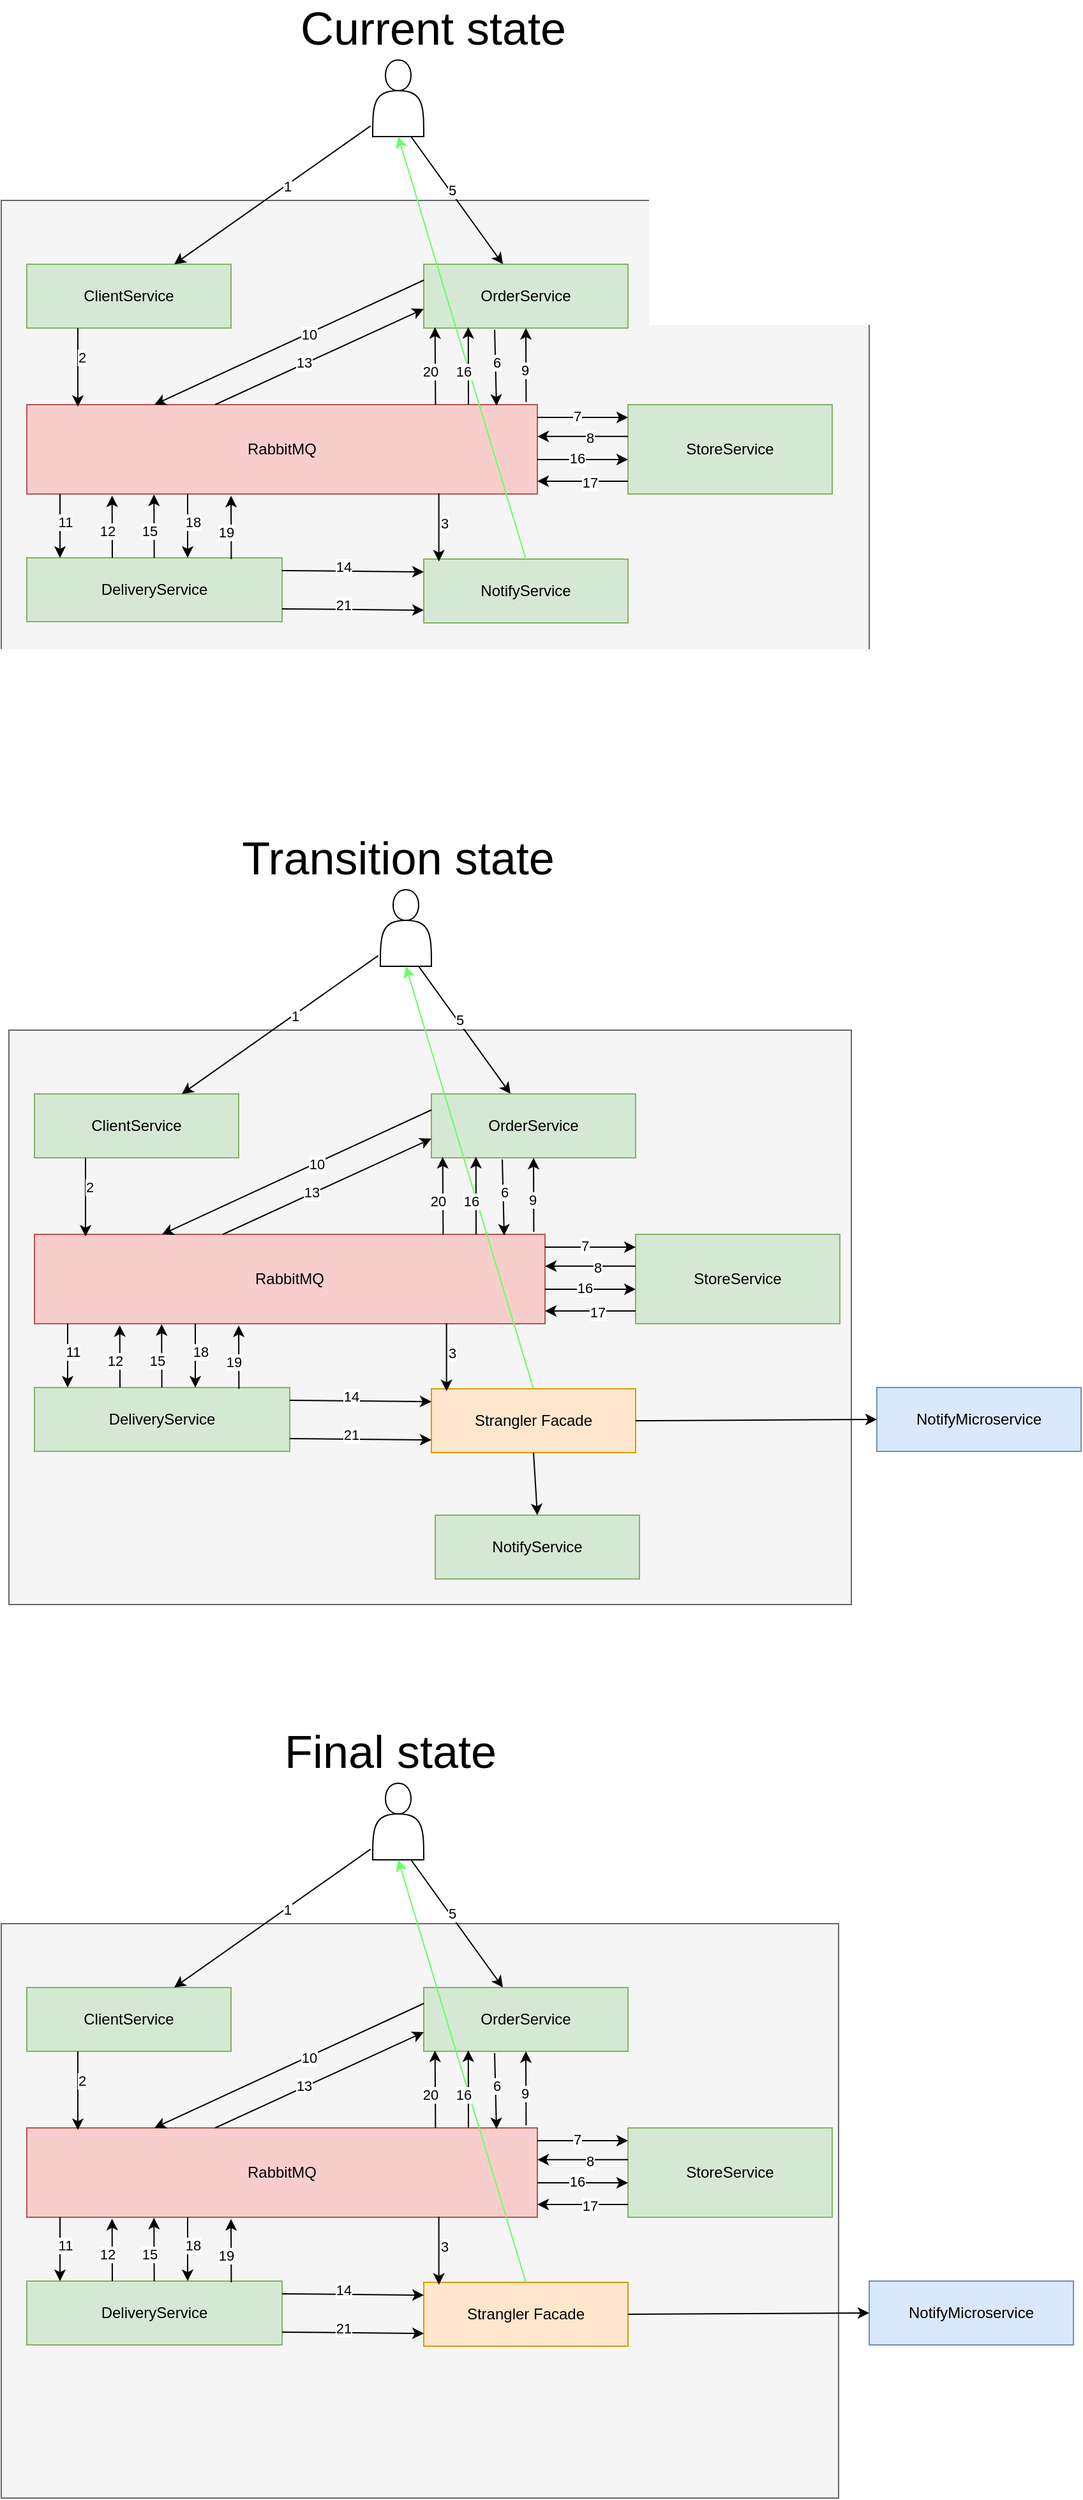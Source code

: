 <mxfile version="24.1.0" type="device">
  <diagram name="Страница — 1" id="gEmL8MGBM9VjumLxJKDo">
    <mxGraphModel dx="1232" dy="1187" grid="1" gridSize="10" guides="1" tooltips="1" connect="1" arrows="1" fold="1" page="1" pageScale="1" pageWidth="827" pageHeight="1169" math="0" shadow="0">
      <root>
        <mxCell id="0" />
        <mxCell id="1" parent="0" />
        <mxCell id="Yu23dujm9KJZ6Qv4jJrQ-13" value="" style="rounded=0;whiteSpace=wrap;html=1;fillColor=#f5f5f5;strokeColor=#666666;fontColor=#333333;" parent="1" vertex="1">
          <mxGeometry x="74" y="480" width="680" height="370" as="geometry" />
        </mxCell>
        <mxCell id="Yu23dujm9KJZ6Qv4jJrQ-1" value="OrderService" style="rounded=0;whiteSpace=wrap;html=1;fillColor=#d5e8d4;strokeColor=#82b366;" parent="1" vertex="1">
          <mxGeometry x="405" y="530" width="160" height="50" as="geometry" />
        </mxCell>
        <mxCell id="Yu23dujm9KJZ6Qv4jJrQ-2" value="" style="shape=actor;whiteSpace=wrap;html=1;" parent="1" vertex="1">
          <mxGeometry x="365" y="370" width="40" height="60" as="geometry" />
        </mxCell>
        <mxCell id="Yu23dujm9KJZ6Qv4jJrQ-5" value="ClientService" style="rounded=0;whiteSpace=wrap;html=1;fillColor=#d5e8d4;strokeColor=#82b366;" parent="1" vertex="1">
          <mxGeometry x="94" y="530" width="160" height="50" as="geometry" />
        </mxCell>
        <mxCell id="Yu23dujm9KJZ6Qv4jJrQ-6" value="StoreService" style="rounded=0;whiteSpace=wrap;html=1;fillColor=#d5e8d4;strokeColor=#82b366;" parent="1" vertex="1">
          <mxGeometry x="565" y="640" width="160" height="70" as="geometry" />
        </mxCell>
        <mxCell id="Yu23dujm9KJZ6Qv4jJrQ-7" value="Delivery&lt;span style=&quot;background-color: initial;&quot;&gt;Service&lt;/span&gt;" style="rounded=0;whiteSpace=wrap;html=1;fillColor=#d5e8d4;strokeColor=#82b366;" parent="1" vertex="1">
          <mxGeometry x="94" y="760" width="200" height="50" as="geometry" />
        </mxCell>
        <mxCell id="Yu23dujm9KJZ6Qv4jJrQ-8" value="&lt;span style=&quot;background-color: initial;&quot;&gt;NotifyService&lt;/span&gt;" style="rounded=0;whiteSpace=wrap;html=1;fillColor=#d5e8d4;strokeColor=#82b366;" parent="1" vertex="1">
          <mxGeometry x="405" y="761" width="160" height="50" as="geometry" />
        </mxCell>
        <mxCell id="Yu23dujm9KJZ6Qv4jJrQ-12" value="RabbitMQ" style="rounded=0;whiteSpace=wrap;html=1;fillColor=#f8cecc;strokeColor=#b85450;" parent="1" vertex="1">
          <mxGeometry x="94" y="640" width="400" height="70" as="geometry" />
        </mxCell>
        <mxCell id="Yu23dujm9KJZ6Qv4jJrQ-14" value="" style="endArrow=classic;html=1;rounded=0;exitX=-0.043;exitY=0.861;exitDx=0;exitDy=0;exitPerimeter=0;" parent="1" source="Yu23dujm9KJZ6Qv4jJrQ-2" target="Yu23dujm9KJZ6Qv4jJrQ-5" edge="1">
          <mxGeometry width="50" height="50" relative="1" as="geometry">
            <mxPoint x="304" y="840" as="sourcePoint" />
            <mxPoint x="354" y="790" as="targetPoint" />
          </mxGeometry>
        </mxCell>
        <mxCell id="Yu23dujm9KJZ6Qv4jJrQ-15" value="1" style="edgeLabel;html=1;align=center;verticalAlign=middle;resizable=0;points=[];fontSize=11;" parent="Yu23dujm9KJZ6Qv4jJrQ-14" vertex="1" connectable="0">
          <mxGeometry x="-0.145" y="1" relative="1" as="geometry">
            <mxPoint as="offset" />
          </mxGeometry>
        </mxCell>
        <mxCell id="Yu23dujm9KJZ6Qv4jJrQ-16" value="" style="endArrow=classic;html=1;rounded=0;exitX=0.25;exitY=1;exitDx=0;exitDy=0;entryX=0.1;entryY=0.024;entryDx=0;entryDy=0;entryPerimeter=0;" parent="1" source="Yu23dujm9KJZ6Qv4jJrQ-5" target="Yu23dujm9KJZ6Qv4jJrQ-12" edge="1">
          <mxGeometry width="50" height="50" relative="1" as="geometry">
            <mxPoint x="424" y="410" as="sourcePoint" />
            <mxPoint x="299" y="540" as="targetPoint" />
          </mxGeometry>
        </mxCell>
        <mxCell id="Yu23dujm9KJZ6Qv4jJrQ-19" value="2" style="edgeLabel;html=1;align=center;verticalAlign=middle;resizable=0;points=[];" parent="Yu23dujm9KJZ6Qv4jJrQ-16" vertex="1" connectable="0">
          <mxGeometry x="-0.265" y="3" relative="1" as="geometry">
            <mxPoint as="offset" />
          </mxGeometry>
        </mxCell>
        <mxCell id="Yu23dujm9KJZ6Qv4jJrQ-20" value="" style="endArrow=classic;html=1;rounded=0;entryX=0.074;entryY=0.037;entryDx=0;entryDy=0;entryPerimeter=0;exitX=0.807;exitY=0.994;exitDx=0;exitDy=0;exitPerimeter=0;" parent="1" source="Yu23dujm9KJZ6Qv4jJrQ-12" target="Yu23dujm9KJZ6Qv4jJrQ-8" edge="1">
          <mxGeometry width="50" height="50" relative="1" as="geometry">
            <mxPoint x="374" y="690" as="sourcePoint" />
            <mxPoint x="236" y="650" as="targetPoint" />
          </mxGeometry>
        </mxCell>
        <mxCell id="Yu23dujm9KJZ6Qv4jJrQ-22" value="3" style="edgeLabel;html=1;align=center;verticalAlign=middle;resizable=0;points=[];" parent="Yu23dujm9KJZ6Qv4jJrQ-20" vertex="1" connectable="0">
          <mxGeometry x="-0.131" y="4" relative="1" as="geometry">
            <mxPoint as="offset" />
          </mxGeometry>
        </mxCell>
        <mxCell id="Yu23dujm9KJZ6Qv4jJrQ-24" value="" style="endArrow=classic;html=1;rounded=0;exitX=0.5;exitY=0;exitDx=0;exitDy=0;entryX=0.5;entryY=1;entryDx=0;entryDy=0;strokeColor=#66FF66;" parent="1" source="Yu23dujm9KJZ6Qv4jJrQ-8" target="Yu23dujm9KJZ6Qv4jJrQ-2" edge="1">
          <mxGeometry width="50" height="50" relative="1" as="geometry">
            <mxPoint x="384" y="700" as="sourcePoint" />
            <mxPoint x="434" y="400" as="targetPoint" />
          </mxGeometry>
        </mxCell>
        <mxCell id="Yu23dujm9KJZ6Qv4jJrQ-26" value="" style="endArrow=classic;html=1;rounded=0;exitX=0.75;exitY=1;exitDx=0;exitDy=0;" parent="1" source="Yu23dujm9KJZ6Qv4jJrQ-2" target="Yu23dujm9KJZ6Qv4jJrQ-1" edge="1">
          <mxGeometry width="50" height="50" relative="1" as="geometry">
            <mxPoint x="402" y="402" as="sourcePoint" />
            <mxPoint x="294" y="540" as="targetPoint" />
          </mxGeometry>
        </mxCell>
        <mxCell id="Yu23dujm9KJZ6Qv4jJrQ-27" value="5" style="edgeLabel;html=1;align=center;verticalAlign=middle;resizable=0;points=[];fontSize=11;" parent="Yu23dujm9KJZ6Qv4jJrQ-26" vertex="1" connectable="0">
          <mxGeometry x="-0.145" y="1" relative="1" as="geometry">
            <mxPoint as="offset" />
          </mxGeometry>
        </mxCell>
        <mxCell id="Yu23dujm9KJZ6Qv4jJrQ-28" value="" style="endArrow=classic;html=1;rounded=0;exitX=0.347;exitY=1.027;exitDx=0;exitDy=0;entryX=0.92;entryY=0.013;entryDx=0;entryDy=0;entryPerimeter=0;exitPerimeter=0;" parent="1" source="Yu23dujm9KJZ6Qv4jJrQ-1" target="Yu23dujm9KJZ6Qv4jJrQ-12" edge="1">
          <mxGeometry width="50" height="50" relative="1" as="geometry">
            <mxPoint x="434" y="410" as="sourcePoint" />
            <mxPoint x="485" y="540" as="targetPoint" />
          </mxGeometry>
        </mxCell>
        <mxCell id="Yu23dujm9KJZ6Qv4jJrQ-29" value="6" style="edgeLabel;html=1;align=center;verticalAlign=middle;resizable=0;points=[];fontSize=11;" parent="Yu23dujm9KJZ6Qv4jJrQ-28" vertex="1" connectable="0">
          <mxGeometry x="-0.145" y="1" relative="1" as="geometry">
            <mxPoint as="offset" />
          </mxGeometry>
        </mxCell>
        <mxCell id="Yu23dujm9KJZ6Qv4jJrQ-30" value="" style="endArrow=classic;html=1;rounded=0;exitX=1;exitY=0.25;exitDx=0;exitDy=0;entryX=0;entryY=0.25;entryDx=0;entryDy=0;" parent="1" edge="1">
          <mxGeometry width="50" height="50" relative="1" as="geometry">
            <mxPoint x="494" y="650" as="sourcePoint" />
            <mxPoint x="565" y="650" as="targetPoint" />
          </mxGeometry>
        </mxCell>
        <mxCell id="Yu23dujm9KJZ6Qv4jJrQ-31" value="7" style="edgeLabel;html=1;align=center;verticalAlign=middle;resizable=0;points=[];fontSize=11;" parent="Yu23dujm9KJZ6Qv4jJrQ-30" vertex="1" connectable="0">
          <mxGeometry x="-0.145" y="1" relative="1" as="geometry">
            <mxPoint as="offset" />
          </mxGeometry>
        </mxCell>
        <mxCell id="Yu23dujm9KJZ6Qv4jJrQ-32" value="" style="endArrow=classic;html=1;rounded=0;exitX=0;exitY=0.75;exitDx=0;exitDy=0;entryX=1;entryY=0.75;entryDx=0;entryDy=0;" parent="1" edge="1">
          <mxGeometry width="50" height="50" relative="1" as="geometry">
            <mxPoint x="565" y="664.89" as="sourcePoint" />
            <mxPoint x="494" y="664.89" as="targetPoint" />
          </mxGeometry>
        </mxCell>
        <mxCell id="Yu23dujm9KJZ6Qv4jJrQ-33" value="8" style="edgeLabel;html=1;align=center;verticalAlign=middle;resizable=0;points=[];fontSize=11;" parent="Yu23dujm9KJZ6Qv4jJrQ-32" vertex="1" connectable="0">
          <mxGeometry x="-0.145" y="1" relative="1" as="geometry">
            <mxPoint as="offset" />
          </mxGeometry>
        </mxCell>
        <mxCell id="Yu23dujm9KJZ6Qv4jJrQ-34" value="" style="endArrow=classic;html=1;rounded=0;entryX=0.5;entryY=1;entryDx=0;entryDy=0;exitX=0.978;exitY=-0.028;exitDx=0;exitDy=0;exitPerimeter=0;" parent="1" source="Yu23dujm9KJZ6Qv4jJrQ-12" target="Yu23dujm9KJZ6Qv4jJrQ-1" edge="1">
          <mxGeometry width="50" height="50" relative="1" as="geometry">
            <mxPoint x="425" y="588" as="sourcePoint" />
            <mxPoint x="377" y="651" as="targetPoint" />
          </mxGeometry>
        </mxCell>
        <mxCell id="Yu23dujm9KJZ6Qv4jJrQ-35" value="9" style="edgeLabel;html=1;align=center;verticalAlign=middle;resizable=0;points=[];fontSize=11;" parent="Yu23dujm9KJZ6Qv4jJrQ-34" vertex="1" connectable="0">
          <mxGeometry x="-0.145" y="1" relative="1" as="geometry">
            <mxPoint as="offset" />
          </mxGeometry>
        </mxCell>
        <mxCell id="Yu23dujm9KJZ6Qv4jJrQ-36" value="" style="endArrow=classic;html=1;rounded=0;exitX=0;exitY=0.25;exitDx=0;exitDy=0;entryX=0.25;entryY=0;entryDx=0;entryDy=0;" parent="1" source="Yu23dujm9KJZ6Qv4jJrQ-1" target="Yu23dujm9KJZ6Qv4jJrQ-12" edge="1">
          <mxGeometry width="50" height="50" relative="1" as="geometry">
            <mxPoint x="425" y="588" as="sourcePoint" />
            <mxPoint x="377" y="651" as="targetPoint" />
          </mxGeometry>
        </mxCell>
        <mxCell id="Yu23dujm9KJZ6Qv4jJrQ-37" value="10" style="edgeLabel;html=1;align=center;verticalAlign=middle;resizable=0;points=[];fontSize=11;" parent="Yu23dujm9KJZ6Qv4jJrQ-36" vertex="1" connectable="0">
          <mxGeometry x="-0.145" y="1" relative="1" as="geometry">
            <mxPoint as="offset" />
          </mxGeometry>
        </mxCell>
        <mxCell id="Yu23dujm9KJZ6Qv4jJrQ-38" value="" style="endArrow=classic;html=1;rounded=0;entryX=0.5;entryY=0;entryDx=0;entryDy=0;exitX=0.25;exitY=1;exitDx=0;exitDy=0;" parent="1" edge="1">
          <mxGeometry width="50" height="50" relative="1" as="geometry">
            <mxPoint x="120" y="710" as="sourcePoint" />
            <mxPoint x="120" y="760" as="targetPoint" />
          </mxGeometry>
        </mxCell>
        <mxCell id="Yu23dujm9KJZ6Qv4jJrQ-39" value="11" style="edgeLabel;html=1;align=center;verticalAlign=middle;resizable=0;points=[];" parent="Yu23dujm9KJZ6Qv4jJrQ-38" vertex="1" connectable="0">
          <mxGeometry x="-0.131" y="4" relative="1" as="geometry">
            <mxPoint as="offset" />
          </mxGeometry>
        </mxCell>
        <mxCell id="Yu23dujm9KJZ6Qv4jJrQ-40" value="" style="endArrow=classic;html=1;rounded=0;entryX=0.352;entryY=1.017;entryDx=0;entryDy=0;entryPerimeter=0;exitX=0.705;exitY=0;exitDx=0;exitDy=0;exitPerimeter=0;" parent="1" edge="1">
          <mxGeometry width="50" height="50" relative="1" as="geometry">
            <mxPoint x="161" y="760" as="sourcePoint" />
            <mxPoint x="160.8" y="711.19" as="targetPoint" />
          </mxGeometry>
        </mxCell>
        <mxCell id="Yu23dujm9KJZ6Qv4jJrQ-41" value="12" style="edgeLabel;html=1;align=center;verticalAlign=middle;resizable=0;points=[];" parent="Yu23dujm9KJZ6Qv4jJrQ-40" vertex="1" connectable="0">
          <mxGeometry x="-0.131" y="4" relative="1" as="geometry">
            <mxPoint as="offset" />
          </mxGeometry>
        </mxCell>
        <mxCell id="Yu23dujm9KJZ6Qv4jJrQ-42" value="" style="endArrow=classic;html=1;rounded=0;entryX=0;entryY=0.7;entryDx=0;entryDy=0;entryPerimeter=0;exitX=0.369;exitY=0;exitDx=0;exitDy=0;exitPerimeter=0;" parent="1" source="Yu23dujm9KJZ6Qv4jJrQ-12" target="Yu23dujm9KJZ6Qv4jJrQ-1" edge="1">
          <mxGeometry width="50" height="50" relative="1" as="geometry">
            <mxPoint x="415" y="553" as="sourcePoint" />
            <mxPoint x="289" y="650" as="targetPoint" />
          </mxGeometry>
        </mxCell>
        <mxCell id="Yu23dujm9KJZ6Qv4jJrQ-43" value="13" style="edgeLabel;html=1;align=center;verticalAlign=middle;resizable=0;points=[];fontSize=11;" parent="Yu23dujm9KJZ6Qv4jJrQ-42" vertex="1" connectable="0">
          <mxGeometry x="-0.145" y="1" relative="1" as="geometry">
            <mxPoint as="offset" />
          </mxGeometry>
        </mxCell>
        <mxCell id="Yu23dujm9KJZ6Qv4jJrQ-44" value="" style="endArrow=classic;html=1;rounded=0;entryX=0;entryY=0.5;entryDx=0;entryDy=0;exitX=1;exitY=0.5;exitDx=0;exitDy=0;" parent="1" edge="1">
          <mxGeometry width="50" height="50" relative="1" as="geometry">
            <mxPoint x="294" y="770" as="sourcePoint" />
            <mxPoint x="405" y="771.0" as="targetPoint" />
          </mxGeometry>
        </mxCell>
        <mxCell id="Yu23dujm9KJZ6Qv4jJrQ-45" value="14" style="edgeLabel;html=1;align=center;verticalAlign=middle;resizable=0;points=[];" parent="Yu23dujm9KJZ6Qv4jJrQ-44" vertex="1" connectable="0">
          <mxGeometry x="-0.131" y="4" relative="1" as="geometry">
            <mxPoint as="offset" />
          </mxGeometry>
        </mxCell>
        <mxCell id="Yu23dujm9KJZ6Qv4jJrQ-48" value="" style="endArrow=classic;html=1;rounded=0;exitX=0.901;exitY=0.01;exitDx=0;exitDy=0;exitPerimeter=0;entryX=0.45;entryY=1.013;entryDx=0;entryDy=0;entryPerimeter=0;" parent="1" edge="1">
          <mxGeometry width="50" height="50" relative="1" as="geometry">
            <mxPoint x="193.82" y="760" as="sourcePoint" />
            <mxPoint x="193.62" y="710.41" as="targetPoint" />
          </mxGeometry>
        </mxCell>
        <mxCell id="Yu23dujm9KJZ6Qv4jJrQ-49" value="15" style="edgeLabel;html=1;align=center;verticalAlign=middle;resizable=0;points=[];" parent="Yu23dujm9KJZ6Qv4jJrQ-48" vertex="1" connectable="0">
          <mxGeometry x="-0.131" y="4" relative="1" as="geometry">
            <mxPoint as="offset" />
          </mxGeometry>
        </mxCell>
        <mxCell id="Yu23dujm9KJZ6Qv4jJrQ-50" value="" style="endArrow=classic;html=1;rounded=0;entryX=0.352;entryY=1.017;entryDx=0;entryDy=0;entryPerimeter=0;exitX=0.826;exitY=0.009;exitDx=0;exitDy=0;exitPerimeter=0;" parent="1" edge="1">
          <mxGeometry width="50" height="50" relative="1" as="geometry">
            <mxPoint x="414.2" y="640" as="sourcePoint" />
            <mxPoint x="413.8" y="579.37" as="targetPoint" />
          </mxGeometry>
        </mxCell>
        <mxCell id="Yu23dujm9KJZ6Qv4jJrQ-51" value="20" style="edgeLabel;html=1;align=center;verticalAlign=middle;resizable=0;points=[];" parent="Yu23dujm9KJZ6Qv4jJrQ-50" vertex="1" connectable="0">
          <mxGeometry x="-0.131" y="4" relative="1" as="geometry">
            <mxPoint as="offset" />
          </mxGeometry>
        </mxCell>
        <mxCell id="Yu23dujm9KJZ6Qv4jJrQ-56" value="" style="endArrow=classic;html=1;rounded=0;exitX=1;exitY=0.25;exitDx=0;exitDy=0;entryX=0;entryY=0.25;entryDx=0;entryDy=0;" parent="1" edge="1">
          <mxGeometry width="50" height="50" relative="1" as="geometry">
            <mxPoint x="494" y="683" as="sourcePoint" />
            <mxPoint x="565" y="683" as="targetPoint" />
          </mxGeometry>
        </mxCell>
        <mxCell id="Yu23dujm9KJZ6Qv4jJrQ-57" value="16" style="edgeLabel;html=1;align=center;verticalAlign=middle;resizable=0;points=[];fontSize=11;" parent="Yu23dujm9KJZ6Qv4jJrQ-56" vertex="1" connectable="0">
          <mxGeometry x="-0.145" y="1" relative="1" as="geometry">
            <mxPoint as="offset" />
          </mxGeometry>
        </mxCell>
        <mxCell id="Yu23dujm9KJZ6Qv4jJrQ-59" value="" style="endArrow=classic;html=1;rounded=0;exitX=0;exitY=0.75;exitDx=0;exitDy=0;entryX=1;entryY=0.75;entryDx=0;entryDy=0;" parent="1" edge="1">
          <mxGeometry width="50" height="50" relative="1" as="geometry">
            <mxPoint x="565" y="700" as="sourcePoint" />
            <mxPoint x="494" y="700" as="targetPoint" />
          </mxGeometry>
        </mxCell>
        <mxCell id="Yu23dujm9KJZ6Qv4jJrQ-60" value="17" style="edgeLabel;html=1;align=center;verticalAlign=middle;resizable=0;points=[];fontSize=11;" parent="Yu23dujm9KJZ6Qv4jJrQ-59" vertex="1" connectable="0">
          <mxGeometry x="-0.145" y="1" relative="1" as="geometry">
            <mxPoint as="offset" />
          </mxGeometry>
        </mxCell>
        <mxCell id="Yu23dujm9KJZ6Qv4jJrQ-61" value="" style="endArrow=classic;html=1;rounded=0;entryX=0.5;entryY=0;entryDx=0;entryDy=0;exitX=0.25;exitY=1;exitDx=0;exitDy=0;" parent="1" edge="1">
          <mxGeometry width="50" height="50" relative="1" as="geometry">
            <mxPoint x="220" y="710" as="sourcePoint" />
            <mxPoint x="220" y="760" as="targetPoint" />
          </mxGeometry>
        </mxCell>
        <mxCell id="Yu23dujm9KJZ6Qv4jJrQ-62" value="18" style="edgeLabel;html=1;align=center;verticalAlign=middle;resizable=0;points=[];" parent="Yu23dujm9KJZ6Qv4jJrQ-61" vertex="1" connectable="0">
          <mxGeometry x="-0.131" y="4" relative="1" as="geometry">
            <mxPoint as="offset" />
          </mxGeometry>
        </mxCell>
        <mxCell id="Yu23dujm9KJZ6Qv4jJrQ-63" value="" style="endArrow=classic;html=1;rounded=0;exitX=0.901;exitY=0.01;exitDx=0;exitDy=0;exitPerimeter=0;entryX=0.45;entryY=1.013;entryDx=0;entryDy=0;entryPerimeter=0;" parent="1" edge="1">
          <mxGeometry width="50" height="50" relative="1" as="geometry">
            <mxPoint x="254.2" y="761" as="sourcePoint" />
            <mxPoint x="254" y="711.41" as="targetPoint" />
          </mxGeometry>
        </mxCell>
        <mxCell id="Yu23dujm9KJZ6Qv4jJrQ-64" value="19" style="edgeLabel;html=1;align=center;verticalAlign=middle;resizable=0;points=[];" parent="Yu23dujm9KJZ6Qv4jJrQ-63" vertex="1" connectable="0">
          <mxGeometry x="-0.131" y="4" relative="1" as="geometry">
            <mxPoint as="offset" />
          </mxGeometry>
        </mxCell>
        <mxCell id="Yu23dujm9KJZ6Qv4jJrQ-65" value="" style="endArrow=classic;html=1;rounded=0;exitX=0.826;exitY=0.009;exitDx=0;exitDy=0;exitPerimeter=0;entryX=0.218;entryY=0.985;entryDx=0;entryDy=0;entryPerimeter=0;" parent="1" target="Yu23dujm9KJZ6Qv4jJrQ-1" edge="1">
          <mxGeometry width="50" height="50" relative="1" as="geometry">
            <mxPoint x="440" y="640" as="sourcePoint" />
            <mxPoint x="440" y="580" as="targetPoint" />
          </mxGeometry>
        </mxCell>
        <mxCell id="Yu23dujm9KJZ6Qv4jJrQ-66" value="16" style="edgeLabel;html=1;align=center;verticalAlign=middle;resizable=0;points=[];" parent="Yu23dujm9KJZ6Qv4jJrQ-65" vertex="1" connectable="0">
          <mxGeometry x="-0.131" y="4" relative="1" as="geometry">
            <mxPoint as="offset" />
          </mxGeometry>
        </mxCell>
        <mxCell id="Yu23dujm9KJZ6Qv4jJrQ-67" value="" style="endArrow=classic;html=1;rounded=0;entryX=0;entryY=0.5;entryDx=0;entryDy=0;exitX=1;exitY=0.5;exitDx=0;exitDy=0;" parent="1" edge="1">
          <mxGeometry width="50" height="50" relative="1" as="geometry">
            <mxPoint x="294" y="800" as="sourcePoint" />
            <mxPoint x="405" y="801.0" as="targetPoint" />
          </mxGeometry>
        </mxCell>
        <mxCell id="Yu23dujm9KJZ6Qv4jJrQ-68" value="21" style="edgeLabel;html=1;align=center;verticalAlign=middle;resizable=0;points=[];" parent="Yu23dujm9KJZ6Qv4jJrQ-67" vertex="1" connectable="0">
          <mxGeometry x="-0.131" y="4" relative="1" as="geometry">
            <mxPoint as="offset" />
          </mxGeometry>
        </mxCell>
        <mxCell id="ja13YHAvxZLH--gPQDM7-1" value="Current state" style="text;html=1;align=center;verticalAlign=middle;whiteSpace=wrap;rounded=0;fontSize=36;" vertex="1" parent="1">
          <mxGeometry x="290" y="330" width="245" height="30" as="geometry" />
        </mxCell>
        <mxCell id="ja13YHAvxZLH--gPQDM7-3" value="" style="rounded=0;whiteSpace=wrap;html=1;fillColor=#f5f5f5;strokeColor=#666666;fontColor=#333333;" vertex="1" parent="1">
          <mxGeometry x="80" y="1130" width="660" height="450" as="geometry" />
        </mxCell>
        <mxCell id="ja13YHAvxZLH--gPQDM7-4" value="OrderService" style="rounded=0;whiteSpace=wrap;html=1;fillColor=#d5e8d4;strokeColor=#82b366;" vertex="1" parent="1">
          <mxGeometry x="411" y="1180" width="160" height="50" as="geometry" />
        </mxCell>
        <mxCell id="ja13YHAvxZLH--gPQDM7-5" value="" style="shape=actor;whiteSpace=wrap;html=1;" vertex="1" parent="1">
          <mxGeometry x="371" y="1020" width="40" height="60" as="geometry" />
        </mxCell>
        <mxCell id="ja13YHAvxZLH--gPQDM7-6" value="ClientService" style="rounded=0;whiteSpace=wrap;html=1;fillColor=#d5e8d4;strokeColor=#82b366;" vertex="1" parent="1">
          <mxGeometry x="100" y="1180" width="160" height="50" as="geometry" />
        </mxCell>
        <mxCell id="ja13YHAvxZLH--gPQDM7-7" value="StoreService" style="rounded=0;whiteSpace=wrap;html=1;fillColor=#d5e8d4;strokeColor=#82b366;" vertex="1" parent="1">
          <mxGeometry x="571" y="1290" width="160" height="70" as="geometry" />
        </mxCell>
        <mxCell id="ja13YHAvxZLH--gPQDM7-8" value="Delivery&lt;span style=&quot;background-color: initial;&quot;&gt;Service&lt;/span&gt;" style="rounded=0;whiteSpace=wrap;html=1;fillColor=#d5e8d4;strokeColor=#82b366;" vertex="1" parent="1">
          <mxGeometry x="100" y="1410" width="200" height="50" as="geometry" />
        </mxCell>
        <mxCell id="ja13YHAvxZLH--gPQDM7-9" value="&lt;span style=&quot;background-color: initial;&quot;&gt;Strangler Facade&lt;/span&gt;" style="rounded=0;whiteSpace=wrap;html=1;fillColor=#ffe6cc;strokeColor=#d79b00;" vertex="1" parent="1">
          <mxGeometry x="411" y="1411" width="160" height="50" as="geometry" />
        </mxCell>
        <mxCell id="ja13YHAvxZLH--gPQDM7-10" value="RabbitMQ" style="rounded=0;whiteSpace=wrap;html=1;fillColor=#f8cecc;strokeColor=#b85450;" vertex="1" parent="1">
          <mxGeometry x="100" y="1290" width="400" height="70" as="geometry" />
        </mxCell>
        <mxCell id="ja13YHAvxZLH--gPQDM7-11" value="" style="endArrow=classic;html=1;rounded=0;exitX=-0.043;exitY=0.861;exitDx=0;exitDy=0;exitPerimeter=0;" edge="1" source="ja13YHAvxZLH--gPQDM7-5" target="ja13YHAvxZLH--gPQDM7-6" parent="1">
          <mxGeometry width="50" height="50" relative="1" as="geometry">
            <mxPoint x="310" y="1490" as="sourcePoint" />
            <mxPoint x="360" y="1440" as="targetPoint" />
          </mxGeometry>
        </mxCell>
        <mxCell id="ja13YHAvxZLH--gPQDM7-12" value="1" style="edgeLabel;html=1;align=center;verticalAlign=middle;resizable=0;points=[];fontSize=11;" vertex="1" connectable="0" parent="ja13YHAvxZLH--gPQDM7-11">
          <mxGeometry x="-0.145" y="1" relative="1" as="geometry">
            <mxPoint as="offset" />
          </mxGeometry>
        </mxCell>
        <mxCell id="ja13YHAvxZLH--gPQDM7-13" value="" style="endArrow=classic;html=1;rounded=0;exitX=0.25;exitY=1;exitDx=0;exitDy=0;entryX=0.1;entryY=0.024;entryDx=0;entryDy=0;entryPerimeter=0;" edge="1" source="ja13YHAvxZLH--gPQDM7-6" target="ja13YHAvxZLH--gPQDM7-10" parent="1">
          <mxGeometry width="50" height="50" relative="1" as="geometry">
            <mxPoint x="430" y="1060" as="sourcePoint" />
            <mxPoint x="305" y="1190" as="targetPoint" />
          </mxGeometry>
        </mxCell>
        <mxCell id="ja13YHAvxZLH--gPQDM7-14" value="2" style="edgeLabel;html=1;align=center;verticalAlign=middle;resizable=0;points=[];" vertex="1" connectable="0" parent="ja13YHAvxZLH--gPQDM7-13">
          <mxGeometry x="-0.265" y="3" relative="1" as="geometry">
            <mxPoint as="offset" />
          </mxGeometry>
        </mxCell>
        <mxCell id="ja13YHAvxZLH--gPQDM7-15" value="" style="endArrow=classic;html=1;rounded=0;entryX=0.074;entryY=0.037;entryDx=0;entryDy=0;entryPerimeter=0;exitX=0.807;exitY=0.994;exitDx=0;exitDy=0;exitPerimeter=0;" edge="1" source="ja13YHAvxZLH--gPQDM7-10" target="ja13YHAvxZLH--gPQDM7-9" parent="1">
          <mxGeometry width="50" height="50" relative="1" as="geometry">
            <mxPoint x="380" y="1340" as="sourcePoint" />
            <mxPoint x="242" y="1300" as="targetPoint" />
          </mxGeometry>
        </mxCell>
        <mxCell id="ja13YHAvxZLH--gPQDM7-16" value="3" style="edgeLabel;html=1;align=center;verticalAlign=middle;resizable=0;points=[];" vertex="1" connectable="0" parent="ja13YHAvxZLH--gPQDM7-15">
          <mxGeometry x="-0.131" y="4" relative="1" as="geometry">
            <mxPoint as="offset" />
          </mxGeometry>
        </mxCell>
        <mxCell id="ja13YHAvxZLH--gPQDM7-17" value="" style="endArrow=classic;html=1;rounded=0;exitX=0.5;exitY=0;exitDx=0;exitDy=0;entryX=0.5;entryY=1;entryDx=0;entryDy=0;strokeColor=#66FF66;" edge="1" source="ja13YHAvxZLH--gPQDM7-9" target="ja13YHAvxZLH--gPQDM7-5" parent="1">
          <mxGeometry width="50" height="50" relative="1" as="geometry">
            <mxPoint x="390" y="1350" as="sourcePoint" />
            <mxPoint x="440" y="1050" as="targetPoint" />
          </mxGeometry>
        </mxCell>
        <mxCell id="ja13YHAvxZLH--gPQDM7-18" value="" style="endArrow=classic;html=1;rounded=0;exitX=0.75;exitY=1;exitDx=0;exitDy=0;" edge="1" source="ja13YHAvxZLH--gPQDM7-5" target="ja13YHAvxZLH--gPQDM7-4" parent="1">
          <mxGeometry width="50" height="50" relative="1" as="geometry">
            <mxPoint x="408" y="1052" as="sourcePoint" />
            <mxPoint x="300" y="1190" as="targetPoint" />
          </mxGeometry>
        </mxCell>
        <mxCell id="ja13YHAvxZLH--gPQDM7-19" value="5" style="edgeLabel;html=1;align=center;verticalAlign=middle;resizable=0;points=[];fontSize=11;" vertex="1" connectable="0" parent="ja13YHAvxZLH--gPQDM7-18">
          <mxGeometry x="-0.145" y="1" relative="1" as="geometry">
            <mxPoint as="offset" />
          </mxGeometry>
        </mxCell>
        <mxCell id="ja13YHAvxZLH--gPQDM7-20" value="" style="endArrow=classic;html=1;rounded=0;exitX=0.347;exitY=1.027;exitDx=0;exitDy=0;entryX=0.92;entryY=0.013;entryDx=0;entryDy=0;entryPerimeter=0;exitPerimeter=0;" edge="1" source="ja13YHAvxZLH--gPQDM7-4" target="ja13YHAvxZLH--gPQDM7-10" parent="1">
          <mxGeometry width="50" height="50" relative="1" as="geometry">
            <mxPoint x="440" y="1060" as="sourcePoint" />
            <mxPoint x="491" y="1190" as="targetPoint" />
          </mxGeometry>
        </mxCell>
        <mxCell id="ja13YHAvxZLH--gPQDM7-21" value="6" style="edgeLabel;html=1;align=center;verticalAlign=middle;resizable=0;points=[];fontSize=11;" vertex="1" connectable="0" parent="ja13YHAvxZLH--gPQDM7-20">
          <mxGeometry x="-0.145" y="1" relative="1" as="geometry">
            <mxPoint as="offset" />
          </mxGeometry>
        </mxCell>
        <mxCell id="ja13YHAvxZLH--gPQDM7-22" value="" style="endArrow=classic;html=1;rounded=0;exitX=1;exitY=0.25;exitDx=0;exitDy=0;entryX=0;entryY=0.25;entryDx=0;entryDy=0;" edge="1" parent="1">
          <mxGeometry width="50" height="50" relative="1" as="geometry">
            <mxPoint x="500" y="1300" as="sourcePoint" />
            <mxPoint x="571" y="1300" as="targetPoint" />
          </mxGeometry>
        </mxCell>
        <mxCell id="ja13YHAvxZLH--gPQDM7-23" value="7" style="edgeLabel;html=1;align=center;verticalAlign=middle;resizable=0;points=[];fontSize=11;" vertex="1" connectable="0" parent="ja13YHAvxZLH--gPQDM7-22">
          <mxGeometry x="-0.145" y="1" relative="1" as="geometry">
            <mxPoint as="offset" />
          </mxGeometry>
        </mxCell>
        <mxCell id="ja13YHAvxZLH--gPQDM7-24" value="" style="endArrow=classic;html=1;rounded=0;exitX=0;exitY=0.75;exitDx=0;exitDy=0;entryX=1;entryY=0.75;entryDx=0;entryDy=0;" edge="1" parent="1">
          <mxGeometry width="50" height="50" relative="1" as="geometry">
            <mxPoint x="571" y="1314.89" as="sourcePoint" />
            <mxPoint x="500" y="1314.89" as="targetPoint" />
          </mxGeometry>
        </mxCell>
        <mxCell id="ja13YHAvxZLH--gPQDM7-25" value="8" style="edgeLabel;html=1;align=center;verticalAlign=middle;resizable=0;points=[];fontSize=11;" vertex="1" connectable="0" parent="ja13YHAvxZLH--gPQDM7-24">
          <mxGeometry x="-0.145" y="1" relative="1" as="geometry">
            <mxPoint as="offset" />
          </mxGeometry>
        </mxCell>
        <mxCell id="ja13YHAvxZLH--gPQDM7-26" value="" style="endArrow=classic;html=1;rounded=0;entryX=0.5;entryY=1;entryDx=0;entryDy=0;exitX=0.978;exitY=-0.028;exitDx=0;exitDy=0;exitPerimeter=0;" edge="1" source="ja13YHAvxZLH--gPQDM7-10" target="ja13YHAvxZLH--gPQDM7-4" parent="1">
          <mxGeometry width="50" height="50" relative="1" as="geometry">
            <mxPoint x="431" y="1238" as="sourcePoint" />
            <mxPoint x="383" y="1301" as="targetPoint" />
          </mxGeometry>
        </mxCell>
        <mxCell id="ja13YHAvxZLH--gPQDM7-27" value="9" style="edgeLabel;html=1;align=center;verticalAlign=middle;resizable=0;points=[];fontSize=11;" vertex="1" connectable="0" parent="ja13YHAvxZLH--gPQDM7-26">
          <mxGeometry x="-0.145" y="1" relative="1" as="geometry">
            <mxPoint as="offset" />
          </mxGeometry>
        </mxCell>
        <mxCell id="ja13YHAvxZLH--gPQDM7-28" value="" style="endArrow=classic;html=1;rounded=0;exitX=0;exitY=0.25;exitDx=0;exitDy=0;entryX=0.25;entryY=0;entryDx=0;entryDy=0;" edge="1" source="ja13YHAvxZLH--gPQDM7-4" target="ja13YHAvxZLH--gPQDM7-10" parent="1">
          <mxGeometry width="50" height="50" relative="1" as="geometry">
            <mxPoint x="431" y="1238" as="sourcePoint" />
            <mxPoint x="383" y="1301" as="targetPoint" />
          </mxGeometry>
        </mxCell>
        <mxCell id="ja13YHAvxZLH--gPQDM7-29" value="10" style="edgeLabel;html=1;align=center;verticalAlign=middle;resizable=0;points=[];fontSize=11;" vertex="1" connectable="0" parent="ja13YHAvxZLH--gPQDM7-28">
          <mxGeometry x="-0.145" y="1" relative="1" as="geometry">
            <mxPoint as="offset" />
          </mxGeometry>
        </mxCell>
        <mxCell id="ja13YHAvxZLH--gPQDM7-30" value="" style="endArrow=classic;html=1;rounded=0;entryX=0.5;entryY=0;entryDx=0;entryDy=0;exitX=0.25;exitY=1;exitDx=0;exitDy=0;" edge="1" parent="1">
          <mxGeometry width="50" height="50" relative="1" as="geometry">
            <mxPoint x="126" y="1360" as="sourcePoint" />
            <mxPoint x="126" y="1410" as="targetPoint" />
          </mxGeometry>
        </mxCell>
        <mxCell id="ja13YHAvxZLH--gPQDM7-31" value="11" style="edgeLabel;html=1;align=center;verticalAlign=middle;resizable=0;points=[];" vertex="1" connectable="0" parent="ja13YHAvxZLH--gPQDM7-30">
          <mxGeometry x="-0.131" y="4" relative="1" as="geometry">
            <mxPoint as="offset" />
          </mxGeometry>
        </mxCell>
        <mxCell id="ja13YHAvxZLH--gPQDM7-32" value="" style="endArrow=classic;html=1;rounded=0;entryX=0.352;entryY=1.017;entryDx=0;entryDy=0;entryPerimeter=0;exitX=0.705;exitY=0;exitDx=0;exitDy=0;exitPerimeter=0;" edge="1" parent="1">
          <mxGeometry width="50" height="50" relative="1" as="geometry">
            <mxPoint x="167" y="1410" as="sourcePoint" />
            <mxPoint x="166.8" y="1361.19" as="targetPoint" />
          </mxGeometry>
        </mxCell>
        <mxCell id="ja13YHAvxZLH--gPQDM7-33" value="12" style="edgeLabel;html=1;align=center;verticalAlign=middle;resizable=0;points=[];" vertex="1" connectable="0" parent="ja13YHAvxZLH--gPQDM7-32">
          <mxGeometry x="-0.131" y="4" relative="1" as="geometry">
            <mxPoint as="offset" />
          </mxGeometry>
        </mxCell>
        <mxCell id="ja13YHAvxZLH--gPQDM7-34" value="" style="endArrow=classic;html=1;rounded=0;entryX=0;entryY=0.7;entryDx=0;entryDy=0;entryPerimeter=0;exitX=0.369;exitY=0;exitDx=0;exitDy=0;exitPerimeter=0;" edge="1" source="ja13YHAvxZLH--gPQDM7-10" target="ja13YHAvxZLH--gPQDM7-4" parent="1">
          <mxGeometry width="50" height="50" relative="1" as="geometry">
            <mxPoint x="421" y="1203" as="sourcePoint" />
            <mxPoint x="295" y="1300" as="targetPoint" />
          </mxGeometry>
        </mxCell>
        <mxCell id="ja13YHAvxZLH--gPQDM7-35" value="13" style="edgeLabel;html=1;align=center;verticalAlign=middle;resizable=0;points=[];fontSize=11;" vertex="1" connectable="0" parent="ja13YHAvxZLH--gPQDM7-34">
          <mxGeometry x="-0.145" y="1" relative="1" as="geometry">
            <mxPoint as="offset" />
          </mxGeometry>
        </mxCell>
        <mxCell id="ja13YHAvxZLH--gPQDM7-36" value="" style="endArrow=classic;html=1;rounded=0;entryX=0;entryY=0.5;entryDx=0;entryDy=0;exitX=1;exitY=0.5;exitDx=0;exitDy=0;" edge="1" parent="1">
          <mxGeometry width="50" height="50" relative="1" as="geometry">
            <mxPoint x="300" y="1420" as="sourcePoint" />
            <mxPoint x="411" y="1421.0" as="targetPoint" />
          </mxGeometry>
        </mxCell>
        <mxCell id="ja13YHAvxZLH--gPQDM7-37" value="14" style="edgeLabel;html=1;align=center;verticalAlign=middle;resizable=0;points=[];" vertex="1" connectable="0" parent="ja13YHAvxZLH--gPQDM7-36">
          <mxGeometry x="-0.131" y="4" relative="1" as="geometry">
            <mxPoint as="offset" />
          </mxGeometry>
        </mxCell>
        <mxCell id="ja13YHAvxZLH--gPQDM7-38" value="" style="endArrow=classic;html=1;rounded=0;exitX=0.901;exitY=0.01;exitDx=0;exitDy=0;exitPerimeter=0;entryX=0.45;entryY=1.013;entryDx=0;entryDy=0;entryPerimeter=0;" edge="1" parent="1">
          <mxGeometry width="50" height="50" relative="1" as="geometry">
            <mxPoint x="199.82" y="1410" as="sourcePoint" />
            <mxPoint x="199.62" y="1360.41" as="targetPoint" />
          </mxGeometry>
        </mxCell>
        <mxCell id="ja13YHAvxZLH--gPQDM7-39" value="15" style="edgeLabel;html=1;align=center;verticalAlign=middle;resizable=0;points=[];" vertex="1" connectable="0" parent="ja13YHAvxZLH--gPQDM7-38">
          <mxGeometry x="-0.131" y="4" relative="1" as="geometry">
            <mxPoint as="offset" />
          </mxGeometry>
        </mxCell>
        <mxCell id="ja13YHAvxZLH--gPQDM7-40" value="" style="endArrow=classic;html=1;rounded=0;entryX=0.352;entryY=1.017;entryDx=0;entryDy=0;entryPerimeter=0;exitX=0.826;exitY=0.009;exitDx=0;exitDy=0;exitPerimeter=0;" edge="1" parent="1">
          <mxGeometry width="50" height="50" relative="1" as="geometry">
            <mxPoint x="420.2" y="1290" as="sourcePoint" />
            <mxPoint x="419.8" y="1229.37" as="targetPoint" />
          </mxGeometry>
        </mxCell>
        <mxCell id="ja13YHAvxZLH--gPQDM7-41" value="20" style="edgeLabel;html=1;align=center;verticalAlign=middle;resizable=0;points=[];" vertex="1" connectable="0" parent="ja13YHAvxZLH--gPQDM7-40">
          <mxGeometry x="-0.131" y="4" relative="1" as="geometry">
            <mxPoint as="offset" />
          </mxGeometry>
        </mxCell>
        <mxCell id="ja13YHAvxZLH--gPQDM7-42" value="" style="endArrow=classic;html=1;rounded=0;exitX=1;exitY=0.25;exitDx=0;exitDy=0;entryX=0;entryY=0.25;entryDx=0;entryDy=0;" edge="1" parent="1">
          <mxGeometry width="50" height="50" relative="1" as="geometry">
            <mxPoint x="500" y="1333" as="sourcePoint" />
            <mxPoint x="571" y="1333" as="targetPoint" />
          </mxGeometry>
        </mxCell>
        <mxCell id="ja13YHAvxZLH--gPQDM7-43" value="16" style="edgeLabel;html=1;align=center;verticalAlign=middle;resizable=0;points=[];fontSize=11;" vertex="1" connectable="0" parent="ja13YHAvxZLH--gPQDM7-42">
          <mxGeometry x="-0.145" y="1" relative="1" as="geometry">
            <mxPoint as="offset" />
          </mxGeometry>
        </mxCell>
        <mxCell id="ja13YHAvxZLH--gPQDM7-44" value="" style="endArrow=classic;html=1;rounded=0;exitX=0;exitY=0.75;exitDx=0;exitDy=0;entryX=1;entryY=0.75;entryDx=0;entryDy=0;" edge="1" parent="1">
          <mxGeometry width="50" height="50" relative="1" as="geometry">
            <mxPoint x="571" y="1350" as="sourcePoint" />
            <mxPoint x="500" y="1350" as="targetPoint" />
          </mxGeometry>
        </mxCell>
        <mxCell id="ja13YHAvxZLH--gPQDM7-45" value="17" style="edgeLabel;html=1;align=center;verticalAlign=middle;resizable=0;points=[];fontSize=11;" vertex="1" connectable="0" parent="ja13YHAvxZLH--gPQDM7-44">
          <mxGeometry x="-0.145" y="1" relative="1" as="geometry">
            <mxPoint as="offset" />
          </mxGeometry>
        </mxCell>
        <mxCell id="ja13YHAvxZLH--gPQDM7-46" value="" style="endArrow=classic;html=1;rounded=0;entryX=0.5;entryY=0;entryDx=0;entryDy=0;exitX=0.25;exitY=1;exitDx=0;exitDy=0;" edge="1" parent="1">
          <mxGeometry width="50" height="50" relative="1" as="geometry">
            <mxPoint x="226" y="1360" as="sourcePoint" />
            <mxPoint x="226" y="1410" as="targetPoint" />
          </mxGeometry>
        </mxCell>
        <mxCell id="ja13YHAvxZLH--gPQDM7-47" value="18" style="edgeLabel;html=1;align=center;verticalAlign=middle;resizable=0;points=[];" vertex="1" connectable="0" parent="ja13YHAvxZLH--gPQDM7-46">
          <mxGeometry x="-0.131" y="4" relative="1" as="geometry">
            <mxPoint as="offset" />
          </mxGeometry>
        </mxCell>
        <mxCell id="ja13YHAvxZLH--gPQDM7-48" value="" style="endArrow=classic;html=1;rounded=0;exitX=0.901;exitY=0.01;exitDx=0;exitDy=0;exitPerimeter=0;entryX=0.45;entryY=1.013;entryDx=0;entryDy=0;entryPerimeter=0;" edge="1" parent="1">
          <mxGeometry width="50" height="50" relative="1" as="geometry">
            <mxPoint x="260.2" y="1411" as="sourcePoint" />
            <mxPoint x="260" y="1361.41" as="targetPoint" />
          </mxGeometry>
        </mxCell>
        <mxCell id="ja13YHAvxZLH--gPQDM7-49" value="19" style="edgeLabel;html=1;align=center;verticalAlign=middle;resizable=0;points=[];" vertex="1" connectable="0" parent="ja13YHAvxZLH--gPQDM7-48">
          <mxGeometry x="-0.131" y="4" relative="1" as="geometry">
            <mxPoint as="offset" />
          </mxGeometry>
        </mxCell>
        <mxCell id="ja13YHAvxZLH--gPQDM7-50" value="" style="endArrow=classic;html=1;rounded=0;exitX=0.826;exitY=0.009;exitDx=0;exitDy=0;exitPerimeter=0;entryX=0.218;entryY=0.985;entryDx=0;entryDy=0;entryPerimeter=0;" edge="1" target="ja13YHAvxZLH--gPQDM7-4" parent="1">
          <mxGeometry width="50" height="50" relative="1" as="geometry">
            <mxPoint x="446" y="1290" as="sourcePoint" />
            <mxPoint x="446" y="1230" as="targetPoint" />
          </mxGeometry>
        </mxCell>
        <mxCell id="ja13YHAvxZLH--gPQDM7-51" value="16" style="edgeLabel;html=1;align=center;verticalAlign=middle;resizable=0;points=[];" vertex="1" connectable="0" parent="ja13YHAvxZLH--gPQDM7-50">
          <mxGeometry x="-0.131" y="4" relative="1" as="geometry">
            <mxPoint as="offset" />
          </mxGeometry>
        </mxCell>
        <mxCell id="ja13YHAvxZLH--gPQDM7-52" value="" style="endArrow=classic;html=1;rounded=0;entryX=0;entryY=0.5;entryDx=0;entryDy=0;exitX=1;exitY=0.5;exitDx=0;exitDy=0;" edge="1" parent="1">
          <mxGeometry width="50" height="50" relative="1" as="geometry">
            <mxPoint x="300" y="1450" as="sourcePoint" />
            <mxPoint x="411" y="1451.0" as="targetPoint" />
          </mxGeometry>
        </mxCell>
        <mxCell id="ja13YHAvxZLH--gPQDM7-53" value="21" style="edgeLabel;html=1;align=center;verticalAlign=middle;resizable=0;points=[];" vertex="1" connectable="0" parent="ja13YHAvxZLH--gPQDM7-52">
          <mxGeometry x="-0.131" y="4" relative="1" as="geometry">
            <mxPoint as="offset" />
          </mxGeometry>
        </mxCell>
        <mxCell id="ja13YHAvxZLH--gPQDM7-54" value="Transition state" style="text;html=1;align=center;verticalAlign=middle;whiteSpace=wrap;rounded=0;fontSize=36;" vertex="1" parent="1">
          <mxGeometry x="228" y="980" width="314" height="30" as="geometry" />
        </mxCell>
        <mxCell id="ja13YHAvxZLH--gPQDM7-55" value="&lt;span style=&quot;background-color: initial;&quot;&gt;NotifyService&lt;/span&gt;" style="rounded=0;whiteSpace=wrap;html=1;fillColor=#d5e8d4;strokeColor=#82b366;" vertex="1" parent="1">
          <mxGeometry x="414" y="1510" width="160" height="50" as="geometry" />
        </mxCell>
        <mxCell id="ja13YHAvxZLH--gPQDM7-56" value="&lt;span style=&quot;background-color: initial;&quot;&gt;NotifyMicros&lt;/span&gt;&lt;span style=&quot;background-color: initial;&quot;&gt;ervice&lt;/span&gt;" style="rounded=0;whiteSpace=wrap;html=1;fillColor=#dae8fc;strokeColor=#6c8ebf;" vertex="1" parent="1">
          <mxGeometry x="760" y="1410" width="160" height="50" as="geometry" />
        </mxCell>
        <mxCell id="ja13YHAvxZLH--gPQDM7-57" value="" style="endArrow=classic;html=1;rounded=0;exitX=1;exitY=0.5;exitDx=0;exitDy=0;entryX=0;entryY=0.5;entryDx=0;entryDy=0;" edge="1" parent="1" source="ja13YHAvxZLH--gPQDM7-9" target="ja13YHAvxZLH--gPQDM7-56">
          <mxGeometry width="50" height="50" relative="1" as="geometry">
            <mxPoint x="390" y="1130" as="sourcePoint" />
            <mxPoint x="440" y="1080" as="targetPoint" />
          </mxGeometry>
        </mxCell>
        <mxCell id="ja13YHAvxZLH--gPQDM7-58" value="" style="endArrow=classic;html=1;rounded=0;exitX=0.5;exitY=1;exitDx=0;exitDy=0;entryX=0.5;entryY=0;entryDx=0;entryDy=0;" edge="1" parent="1" source="ja13YHAvxZLH--gPQDM7-9" target="ja13YHAvxZLH--gPQDM7-55">
          <mxGeometry width="50" height="50" relative="1" as="geometry">
            <mxPoint x="581" y="1446" as="sourcePoint" />
            <mxPoint x="880" y="1520" as="targetPoint" />
          </mxGeometry>
        </mxCell>
        <mxCell id="ja13YHAvxZLH--gPQDM7-59" value="" style="rounded=0;whiteSpace=wrap;html=1;fillColor=#f5f5f5;strokeColor=#666666;fontColor=#333333;" vertex="1" parent="1">
          <mxGeometry x="74" y="1830" width="656" height="450" as="geometry" />
        </mxCell>
        <mxCell id="ja13YHAvxZLH--gPQDM7-60" value="OrderService" style="rounded=0;whiteSpace=wrap;html=1;fillColor=#d5e8d4;strokeColor=#82b366;" vertex="1" parent="1">
          <mxGeometry x="405" y="1880" width="160" height="50" as="geometry" />
        </mxCell>
        <mxCell id="ja13YHAvxZLH--gPQDM7-61" value="" style="shape=actor;whiteSpace=wrap;html=1;" vertex="1" parent="1">
          <mxGeometry x="365" y="1720" width="40" height="60" as="geometry" />
        </mxCell>
        <mxCell id="ja13YHAvxZLH--gPQDM7-62" value="ClientService" style="rounded=0;whiteSpace=wrap;html=1;fillColor=#d5e8d4;strokeColor=#82b366;" vertex="1" parent="1">
          <mxGeometry x="94" y="1880" width="160" height="50" as="geometry" />
        </mxCell>
        <mxCell id="ja13YHAvxZLH--gPQDM7-63" value="StoreService" style="rounded=0;whiteSpace=wrap;html=1;fillColor=#d5e8d4;strokeColor=#82b366;" vertex="1" parent="1">
          <mxGeometry x="565" y="1990" width="160" height="70" as="geometry" />
        </mxCell>
        <mxCell id="ja13YHAvxZLH--gPQDM7-64" value="Delivery&lt;span style=&quot;background-color: initial;&quot;&gt;Service&lt;/span&gt;" style="rounded=0;whiteSpace=wrap;html=1;fillColor=#d5e8d4;strokeColor=#82b366;" vertex="1" parent="1">
          <mxGeometry x="94" y="2110" width="200" height="50" as="geometry" />
        </mxCell>
        <mxCell id="ja13YHAvxZLH--gPQDM7-65" value="&lt;span style=&quot;background-color: initial;&quot;&gt;Strangler Facade&lt;/span&gt;" style="rounded=0;whiteSpace=wrap;html=1;fillColor=#ffe6cc;strokeColor=#d79b00;" vertex="1" parent="1">
          <mxGeometry x="405" y="2111" width="160" height="50" as="geometry" />
        </mxCell>
        <mxCell id="ja13YHAvxZLH--gPQDM7-66" value="RabbitMQ" style="rounded=0;whiteSpace=wrap;html=1;fillColor=#f8cecc;strokeColor=#b85450;" vertex="1" parent="1">
          <mxGeometry x="94" y="1990" width="400" height="70" as="geometry" />
        </mxCell>
        <mxCell id="ja13YHAvxZLH--gPQDM7-67" value="" style="endArrow=classic;html=1;rounded=0;exitX=-0.043;exitY=0.861;exitDx=0;exitDy=0;exitPerimeter=0;" edge="1" source="ja13YHAvxZLH--gPQDM7-61" target="ja13YHAvxZLH--gPQDM7-62" parent="1">
          <mxGeometry width="50" height="50" relative="1" as="geometry">
            <mxPoint x="304" y="2190" as="sourcePoint" />
            <mxPoint x="354" y="2140" as="targetPoint" />
          </mxGeometry>
        </mxCell>
        <mxCell id="ja13YHAvxZLH--gPQDM7-68" value="1" style="edgeLabel;html=1;align=center;verticalAlign=middle;resizable=0;points=[];fontSize=11;" vertex="1" connectable="0" parent="ja13YHAvxZLH--gPQDM7-67">
          <mxGeometry x="-0.145" y="1" relative="1" as="geometry">
            <mxPoint as="offset" />
          </mxGeometry>
        </mxCell>
        <mxCell id="ja13YHAvxZLH--gPQDM7-69" value="" style="endArrow=classic;html=1;rounded=0;exitX=0.25;exitY=1;exitDx=0;exitDy=0;entryX=0.1;entryY=0.024;entryDx=0;entryDy=0;entryPerimeter=0;" edge="1" source="ja13YHAvxZLH--gPQDM7-62" target="ja13YHAvxZLH--gPQDM7-66" parent="1">
          <mxGeometry width="50" height="50" relative="1" as="geometry">
            <mxPoint x="424" y="1760" as="sourcePoint" />
            <mxPoint x="299" y="1890" as="targetPoint" />
          </mxGeometry>
        </mxCell>
        <mxCell id="ja13YHAvxZLH--gPQDM7-70" value="2" style="edgeLabel;html=1;align=center;verticalAlign=middle;resizable=0;points=[];" vertex="1" connectable="0" parent="ja13YHAvxZLH--gPQDM7-69">
          <mxGeometry x="-0.265" y="3" relative="1" as="geometry">
            <mxPoint as="offset" />
          </mxGeometry>
        </mxCell>
        <mxCell id="ja13YHAvxZLH--gPQDM7-71" value="" style="endArrow=classic;html=1;rounded=0;entryX=0.074;entryY=0.037;entryDx=0;entryDy=0;entryPerimeter=0;exitX=0.807;exitY=0.994;exitDx=0;exitDy=0;exitPerimeter=0;" edge="1" source="ja13YHAvxZLH--gPQDM7-66" target="ja13YHAvxZLH--gPQDM7-65" parent="1">
          <mxGeometry width="50" height="50" relative="1" as="geometry">
            <mxPoint x="374" y="2040" as="sourcePoint" />
            <mxPoint x="236" y="2000" as="targetPoint" />
          </mxGeometry>
        </mxCell>
        <mxCell id="ja13YHAvxZLH--gPQDM7-72" value="3" style="edgeLabel;html=1;align=center;verticalAlign=middle;resizable=0;points=[];" vertex="1" connectable="0" parent="ja13YHAvxZLH--gPQDM7-71">
          <mxGeometry x="-0.131" y="4" relative="1" as="geometry">
            <mxPoint as="offset" />
          </mxGeometry>
        </mxCell>
        <mxCell id="ja13YHAvxZLH--gPQDM7-73" value="" style="endArrow=classic;html=1;rounded=0;exitX=0.5;exitY=0;exitDx=0;exitDy=0;entryX=0.5;entryY=1;entryDx=0;entryDy=0;strokeColor=#66FF66;" edge="1" source="ja13YHAvxZLH--gPQDM7-65" target="ja13YHAvxZLH--gPQDM7-61" parent="1">
          <mxGeometry width="50" height="50" relative="1" as="geometry">
            <mxPoint x="384" y="2050" as="sourcePoint" />
            <mxPoint x="434" y="1750" as="targetPoint" />
          </mxGeometry>
        </mxCell>
        <mxCell id="ja13YHAvxZLH--gPQDM7-74" value="" style="endArrow=classic;html=1;rounded=0;exitX=0.75;exitY=1;exitDx=0;exitDy=0;" edge="1" source="ja13YHAvxZLH--gPQDM7-61" target="ja13YHAvxZLH--gPQDM7-60" parent="1">
          <mxGeometry width="50" height="50" relative="1" as="geometry">
            <mxPoint x="402" y="1752" as="sourcePoint" />
            <mxPoint x="294" y="1890" as="targetPoint" />
          </mxGeometry>
        </mxCell>
        <mxCell id="ja13YHAvxZLH--gPQDM7-75" value="5" style="edgeLabel;html=1;align=center;verticalAlign=middle;resizable=0;points=[];fontSize=11;" vertex="1" connectable="0" parent="ja13YHAvxZLH--gPQDM7-74">
          <mxGeometry x="-0.145" y="1" relative="1" as="geometry">
            <mxPoint as="offset" />
          </mxGeometry>
        </mxCell>
        <mxCell id="ja13YHAvxZLH--gPQDM7-76" value="" style="endArrow=classic;html=1;rounded=0;exitX=0.347;exitY=1.027;exitDx=0;exitDy=0;entryX=0.92;entryY=0.013;entryDx=0;entryDy=0;entryPerimeter=0;exitPerimeter=0;" edge="1" source="ja13YHAvxZLH--gPQDM7-60" target="ja13YHAvxZLH--gPQDM7-66" parent="1">
          <mxGeometry width="50" height="50" relative="1" as="geometry">
            <mxPoint x="434" y="1760" as="sourcePoint" />
            <mxPoint x="485" y="1890" as="targetPoint" />
          </mxGeometry>
        </mxCell>
        <mxCell id="ja13YHAvxZLH--gPQDM7-77" value="6" style="edgeLabel;html=1;align=center;verticalAlign=middle;resizable=0;points=[];fontSize=11;" vertex="1" connectable="0" parent="ja13YHAvxZLH--gPQDM7-76">
          <mxGeometry x="-0.145" y="1" relative="1" as="geometry">
            <mxPoint as="offset" />
          </mxGeometry>
        </mxCell>
        <mxCell id="ja13YHAvxZLH--gPQDM7-78" value="" style="endArrow=classic;html=1;rounded=0;exitX=1;exitY=0.25;exitDx=0;exitDy=0;entryX=0;entryY=0.25;entryDx=0;entryDy=0;" edge="1" parent="1">
          <mxGeometry width="50" height="50" relative="1" as="geometry">
            <mxPoint x="494" y="2000" as="sourcePoint" />
            <mxPoint x="565" y="2000" as="targetPoint" />
          </mxGeometry>
        </mxCell>
        <mxCell id="ja13YHAvxZLH--gPQDM7-79" value="7" style="edgeLabel;html=1;align=center;verticalAlign=middle;resizable=0;points=[];fontSize=11;" vertex="1" connectable="0" parent="ja13YHAvxZLH--gPQDM7-78">
          <mxGeometry x="-0.145" y="1" relative="1" as="geometry">
            <mxPoint as="offset" />
          </mxGeometry>
        </mxCell>
        <mxCell id="ja13YHAvxZLH--gPQDM7-80" value="" style="endArrow=classic;html=1;rounded=0;exitX=0;exitY=0.75;exitDx=0;exitDy=0;entryX=1;entryY=0.75;entryDx=0;entryDy=0;" edge="1" parent="1">
          <mxGeometry width="50" height="50" relative="1" as="geometry">
            <mxPoint x="565" y="2014.89" as="sourcePoint" />
            <mxPoint x="494" y="2014.89" as="targetPoint" />
          </mxGeometry>
        </mxCell>
        <mxCell id="ja13YHAvxZLH--gPQDM7-81" value="8" style="edgeLabel;html=1;align=center;verticalAlign=middle;resizable=0;points=[];fontSize=11;" vertex="1" connectable="0" parent="ja13YHAvxZLH--gPQDM7-80">
          <mxGeometry x="-0.145" y="1" relative="1" as="geometry">
            <mxPoint as="offset" />
          </mxGeometry>
        </mxCell>
        <mxCell id="ja13YHAvxZLH--gPQDM7-82" value="" style="endArrow=classic;html=1;rounded=0;entryX=0.5;entryY=1;entryDx=0;entryDy=0;exitX=0.978;exitY=-0.028;exitDx=0;exitDy=0;exitPerimeter=0;" edge="1" source="ja13YHAvxZLH--gPQDM7-66" target="ja13YHAvxZLH--gPQDM7-60" parent="1">
          <mxGeometry width="50" height="50" relative="1" as="geometry">
            <mxPoint x="425" y="1938" as="sourcePoint" />
            <mxPoint x="377" y="2001" as="targetPoint" />
          </mxGeometry>
        </mxCell>
        <mxCell id="ja13YHAvxZLH--gPQDM7-83" value="9" style="edgeLabel;html=1;align=center;verticalAlign=middle;resizable=0;points=[];fontSize=11;" vertex="1" connectable="0" parent="ja13YHAvxZLH--gPQDM7-82">
          <mxGeometry x="-0.145" y="1" relative="1" as="geometry">
            <mxPoint as="offset" />
          </mxGeometry>
        </mxCell>
        <mxCell id="ja13YHAvxZLH--gPQDM7-84" value="" style="endArrow=classic;html=1;rounded=0;exitX=0;exitY=0.25;exitDx=0;exitDy=0;entryX=0.25;entryY=0;entryDx=0;entryDy=0;" edge="1" source="ja13YHAvxZLH--gPQDM7-60" target="ja13YHAvxZLH--gPQDM7-66" parent="1">
          <mxGeometry width="50" height="50" relative="1" as="geometry">
            <mxPoint x="425" y="1938" as="sourcePoint" />
            <mxPoint x="377" y="2001" as="targetPoint" />
          </mxGeometry>
        </mxCell>
        <mxCell id="ja13YHAvxZLH--gPQDM7-85" value="10" style="edgeLabel;html=1;align=center;verticalAlign=middle;resizable=0;points=[];fontSize=11;" vertex="1" connectable="0" parent="ja13YHAvxZLH--gPQDM7-84">
          <mxGeometry x="-0.145" y="1" relative="1" as="geometry">
            <mxPoint as="offset" />
          </mxGeometry>
        </mxCell>
        <mxCell id="ja13YHAvxZLH--gPQDM7-86" value="" style="endArrow=classic;html=1;rounded=0;entryX=0.5;entryY=0;entryDx=0;entryDy=0;exitX=0.25;exitY=1;exitDx=0;exitDy=0;" edge="1" parent="1">
          <mxGeometry width="50" height="50" relative="1" as="geometry">
            <mxPoint x="120" y="2060" as="sourcePoint" />
            <mxPoint x="120" y="2110" as="targetPoint" />
          </mxGeometry>
        </mxCell>
        <mxCell id="ja13YHAvxZLH--gPQDM7-87" value="11" style="edgeLabel;html=1;align=center;verticalAlign=middle;resizable=0;points=[];" vertex="1" connectable="0" parent="ja13YHAvxZLH--gPQDM7-86">
          <mxGeometry x="-0.131" y="4" relative="1" as="geometry">
            <mxPoint as="offset" />
          </mxGeometry>
        </mxCell>
        <mxCell id="ja13YHAvxZLH--gPQDM7-88" value="" style="endArrow=classic;html=1;rounded=0;entryX=0.352;entryY=1.017;entryDx=0;entryDy=0;entryPerimeter=0;exitX=0.705;exitY=0;exitDx=0;exitDy=0;exitPerimeter=0;" edge="1" parent="1">
          <mxGeometry width="50" height="50" relative="1" as="geometry">
            <mxPoint x="161" y="2110" as="sourcePoint" />
            <mxPoint x="160.8" y="2061.19" as="targetPoint" />
          </mxGeometry>
        </mxCell>
        <mxCell id="ja13YHAvxZLH--gPQDM7-89" value="12" style="edgeLabel;html=1;align=center;verticalAlign=middle;resizable=0;points=[];" vertex="1" connectable="0" parent="ja13YHAvxZLH--gPQDM7-88">
          <mxGeometry x="-0.131" y="4" relative="1" as="geometry">
            <mxPoint as="offset" />
          </mxGeometry>
        </mxCell>
        <mxCell id="ja13YHAvxZLH--gPQDM7-90" value="" style="endArrow=classic;html=1;rounded=0;entryX=0;entryY=0.7;entryDx=0;entryDy=0;entryPerimeter=0;exitX=0.369;exitY=0;exitDx=0;exitDy=0;exitPerimeter=0;" edge="1" source="ja13YHAvxZLH--gPQDM7-66" target="ja13YHAvxZLH--gPQDM7-60" parent="1">
          <mxGeometry width="50" height="50" relative="1" as="geometry">
            <mxPoint x="415" y="1903" as="sourcePoint" />
            <mxPoint x="289" y="2000" as="targetPoint" />
          </mxGeometry>
        </mxCell>
        <mxCell id="ja13YHAvxZLH--gPQDM7-91" value="13" style="edgeLabel;html=1;align=center;verticalAlign=middle;resizable=0;points=[];fontSize=11;" vertex="1" connectable="0" parent="ja13YHAvxZLH--gPQDM7-90">
          <mxGeometry x="-0.145" y="1" relative="1" as="geometry">
            <mxPoint as="offset" />
          </mxGeometry>
        </mxCell>
        <mxCell id="ja13YHAvxZLH--gPQDM7-92" value="" style="endArrow=classic;html=1;rounded=0;entryX=0;entryY=0.5;entryDx=0;entryDy=0;exitX=1;exitY=0.5;exitDx=0;exitDy=0;" edge="1" parent="1">
          <mxGeometry width="50" height="50" relative="1" as="geometry">
            <mxPoint x="294" y="2120" as="sourcePoint" />
            <mxPoint x="405" y="2121" as="targetPoint" />
          </mxGeometry>
        </mxCell>
        <mxCell id="ja13YHAvxZLH--gPQDM7-93" value="14" style="edgeLabel;html=1;align=center;verticalAlign=middle;resizable=0;points=[];" vertex="1" connectable="0" parent="ja13YHAvxZLH--gPQDM7-92">
          <mxGeometry x="-0.131" y="4" relative="1" as="geometry">
            <mxPoint as="offset" />
          </mxGeometry>
        </mxCell>
        <mxCell id="ja13YHAvxZLH--gPQDM7-94" value="" style="endArrow=classic;html=1;rounded=0;exitX=0.901;exitY=0.01;exitDx=0;exitDy=0;exitPerimeter=0;entryX=0.45;entryY=1.013;entryDx=0;entryDy=0;entryPerimeter=0;" edge="1" parent="1">
          <mxGeometry width="50" height="50" relative="1" as="geometry">
            <mxPoint x="193.82" y="2110" as="sourcePoint" />
            <mxPoint x="193.62" y="2060.41" as="targetPoint" />
          </mxGeometry>
        </mxCell>
        <mxCell id="ja13YHAvxZLH--gPQDM7-95" value="15" style="edgeLabel;html=1;align=center;verticalAlign=middle;resizable=0;points=[];" vertex="1" connectable="0" parent="ja13YHAvxZLH--gPQDM7-94">
          <mxGeometry x="-0.131" y="4" relative="1" as="geometry">
            <mxPoint as="offset" />
          </mxGeometry>
        </mxCell>
        <mxCell id="ja13YHAvxZLH--gPQDM7-96" value="" style="endArrow=classic;html=1;rounded=0;entryX=0.352;entryY=1.017;entryDx=0;entryDy=0;entryPerimeter=0;exitX=0.826;exitY=0.009;exitDx=0;exitDy=0;exitPerimeter=0;" edge="1" parent="1">
          <mxGeometry width="50" height="50" relative="1" as="geometry">
            <mxPoint x="414.2" y="1990" as="sourcePoint" />
            <mxPoint x="413.8" y="1929.37" as="targetPoint" />
          </mxGeometry>
        </mxCell>
        <mxCell id="ja13YHAvxZLH--gPQDM7-97" value="20" style="edgeLabel;html=1;align=center;verticalAlign=middle;resizable=0;points=[];" vertex="1" connectable="0" parent="ja13YHAvxZLH--gPQDM7-96">
          <mxGeometry x="-0.131" y="4" relative="1" as="geometry">
            <mxPoint as="offset" />
          </mxGeometry>
        </mxCell>
        <mxCell id="ja13YHAvxZLH--gPQDM7-98" value="" style="endArrow=classic;html=1;rounded=0;exitX=1;exitY=0.25;exitDx=0;exitDy=0;entryX=0;entryY=0.25;entryDx=0;entryDy=0;" edge="1" parent="1">
          <mxGeometry width="50" height="50" relative="1" as="geometry">
            <mxPoint x="494" y="2033" as="sourcePoint" />
            <mxPoint x="565" y="2033" as="targetPoint" />
          </mxGeometry>
        </mxCell>
        <mxCell id="ja13YHAvxZLH--gPQDM7-99" value="16" style="edgeLabel;html=1;align=center;verticalAlign=middle;resizable=0;points=[];fontSize=11;" vertex="1" connectable="0" parent="ja13YHAvxZLH--gPQDM7-98">
          <mxGeometry x="-0.145" y="1" relative="1" as="geometry">
            <mxPoint as="offset" />
          </mxGeometry>
        </mxCell>
        <mxCell id="ja13YHAvxZLH--gPQDM7-100" value="" style="endArrow=classic;html=1;rounded=0;exitX=0;exitY=0.75;exitDx=0;exitDy=0;entryX=1;entryY=0.75;entryDx=0;entryDy=0;" edge="1" parent="1">
          <mxGeometry width="50" height="50" relative="1" as="geometry">
            <mxPoint x="565" y="2050" as="sourcePoint" />
            <mxPoint x="494" y="2050" as="targetPoint" />
          </mxGeometry>
        </mxCell>
        <mxCell id="ja13YHAvxZLH--gPQDM7-101" value="17" style="edgeLabel;html=1;align=center;verticalAlign=middle;resizable=0;points=[];fontSize=11;" vertex="1" connectable="0" parent="ja13YHAvxZLH--gPQDM7-100">
          <mxGeometry x="-0.145" y="1" relative="1" as="geometry">
            <mxPoint as="offset" />
          </mxGeometry>
        </mxCell>
        <mxCell id="ja13YHAvxZLH--gPQDM7-102" value="" style="endArrow=classic;html=1;rounded=0;entryX=0.5;entryY=0;entryDx=0;entryDy=0;exitX=0.25;exitY=1;exitDx=0;exitDy=0;" edge="1" parent="1">
          <mxGeometry width="50" height="50" relative="1" as="geometry">
            <mxPoint x="220" y="2060" as="sourcePoint" />
            <mxPoint x="220" y="2110" as="targetPoint" />
          </mxGeometry>
        </mxCell>
        <mxCell id="ja13YHAvxZLH--gPQDM7-103" value="18" style="edgeLabel;html=1;align=center;verticalAlign=middle;resizable=0;points=[];" vertex="1" connectable="0" parent="ja13YHAvxZLH--gPQDM7-102">
          <mxGeometry x="-0.131" y="4" relative="1" as="geometry">
            <mxPoint as="offset" />
          </mxGeometry>
        </mxCell>
        <mxCell id="ja13YHAvxZLH--gPQDM7-104" value="" style="endArrow=classic;html=1;rounded=0;exitX=0.901;exitY=0.01;exitDx=0;exitDy=0;exitPerimeter=0;entryX=0.45;entryY=1.013;entryDx=0;entryDy=0;entryPerimeter=0;" edge="1" parent="1">
          <mxGeometry width="50" height="50" relative="1" as="geometry">
            <mxPoint x="254.2" y="2111" as="sourcePoint" />
            <mxPoint x="254" y="2061.41" as="targetPoint" />
          </mxGeometry>
        </mxCell>
        <mxCell id="ja13YHAvxZLH--gPQDM7-105" value="19" style="edgeLabel;html=1;align=center;verticalAlign=middle;resizable=0;points=[];" vertex="1" connectable="0" parent="ja13YHAvxZLH--gPQDM7-104">
          <mxGeometry x="-0.131" y="4" relative="1" as="geometry">
            <mxPoint as="offset" />
          </mxGeometry>
        </mxCell>
        <mxCell id="ja13YHAvxZLH--gPQDM7-106" value="" style="endArrow=classic;html=1;rounded=0;exitX=0.826;exitY=0.009;exitDx=0;exitDy=0;exitPerimeter=0;entryX=0.218;entryY=0.985;entryDx=0;entryDy=0;entryPerimeter=0;" edge="1" target="ja13YHAvxZLH--gPQDM7-60" parent="1">
          <mxGeometry width="50" height="50" relative="1" as="geometry">
            <mxPoint x="440" y="1990" as="sourcePoint" />
            <mxPoint x="440" y="1930" as="targetPoint" />
          </mxGeometry>
        </mxCell>
        <mxCell id="ja13YHAvxZLH--gPQDM7-107" value="16" style="edgeLabel;html=1;align=center;verticalAlign=middle;resizable=0;points=[];" vertex="1" connectable="0" parent="ja13YHAvxZLH--gPQDM7-106">
          <mxGeometry x="-0.131" y="4" relative="1" as="geometry">
            <mxPoint as="offset" />
          </mxGeometry>
        </mxCell>
        <mxCell id="ja13YHAvxZLH--gPQDM7-108" value="" style="endArrow=classic;html=1;rounded=0;entryX=0;entryY=0.5;entryDx=0;entryDy=0;exitX=1;exitY=0.5;exitDx=0;exitDy=0;" edge="1" parent="1">
          <mxGeometry width="50" height="50" relative="1" as="geometry">
            <mxPoint x="294" y="2150" as="sourcePoint" />
            <mxPoint x="405" y="2151" as="targetPoint" />
          </mxGeometry>
        </mxCell>
        <mxCell id="ja13YHAvxZLH--gPQDM7-109" value="21" style="edgeLabel;html=1;align=center;verticalAlign=middle;resizable=0;points=[];" vertex="1" connectable="0" parent="ja13YHAvxZLH--gPQDM7-108">
          <mxGeometry x="-0.131" y="4" relative="1" as="geometry">
            <mxPoint as="offset" />
          </mxGeometry>
        </mxCell>
        <mxCell id="ja13YHAvxZLH--gPQDM7-110" value="Final state" style="text;html=1;align=center;verticalAlign=middle;whiteSpace=wrap;rounded=0;fontSize=36;" vertex="1" parent="1">
          <mxGeometry x="222" y="1680" width="314" height="30" as="geometry" />
        </mxCell>
        <mxCell id="ja13YHAvxZLH--gPQDM7-112" value="&lt;span style=&quot;background-color: initial;&quot;&gt;NotifyMicros&lt;/span&gt;&lt;span style=&quot;background-color: initial;&quot;&gt;ervice&lt;/span&gt;" style="rounded=0;whiteSpace=wrap;html=1;fillColor=#dae8fc;strokeColor=#6c8ebf;" vertex="1" parent="1">
          <mxGeometry x="754" y="2110" width="160" height="50" as="geometry" />
        </mxCell>
        <mxCell id="ja13YHAvxZLH--gPQDM7-113" value="" style="endArrow=classic;html=1;rounded=0;exitX=1;exitY=0.5;exitDx=0;exitDy=0;entryX=0;entryY=0.5;entryDx=0;entryDy=0;" edge="1" source="ja13YHAvxZLH--gPQDM7-65" target="ja13YHAvxZLH--gPQDM7-112" parent="1">
          <mxGeometry width="50" height="50" relative="1" as="geometry">
            <mxPoint x="384" y="1830" as="sourcePoint" />
            <mxPoint x="434" y="1780" as="targetPoint" />
          </mxGeometry>
        </mxCell>
      </root>
    </mxGraphModel>
  </diagram>
</mxfile>
